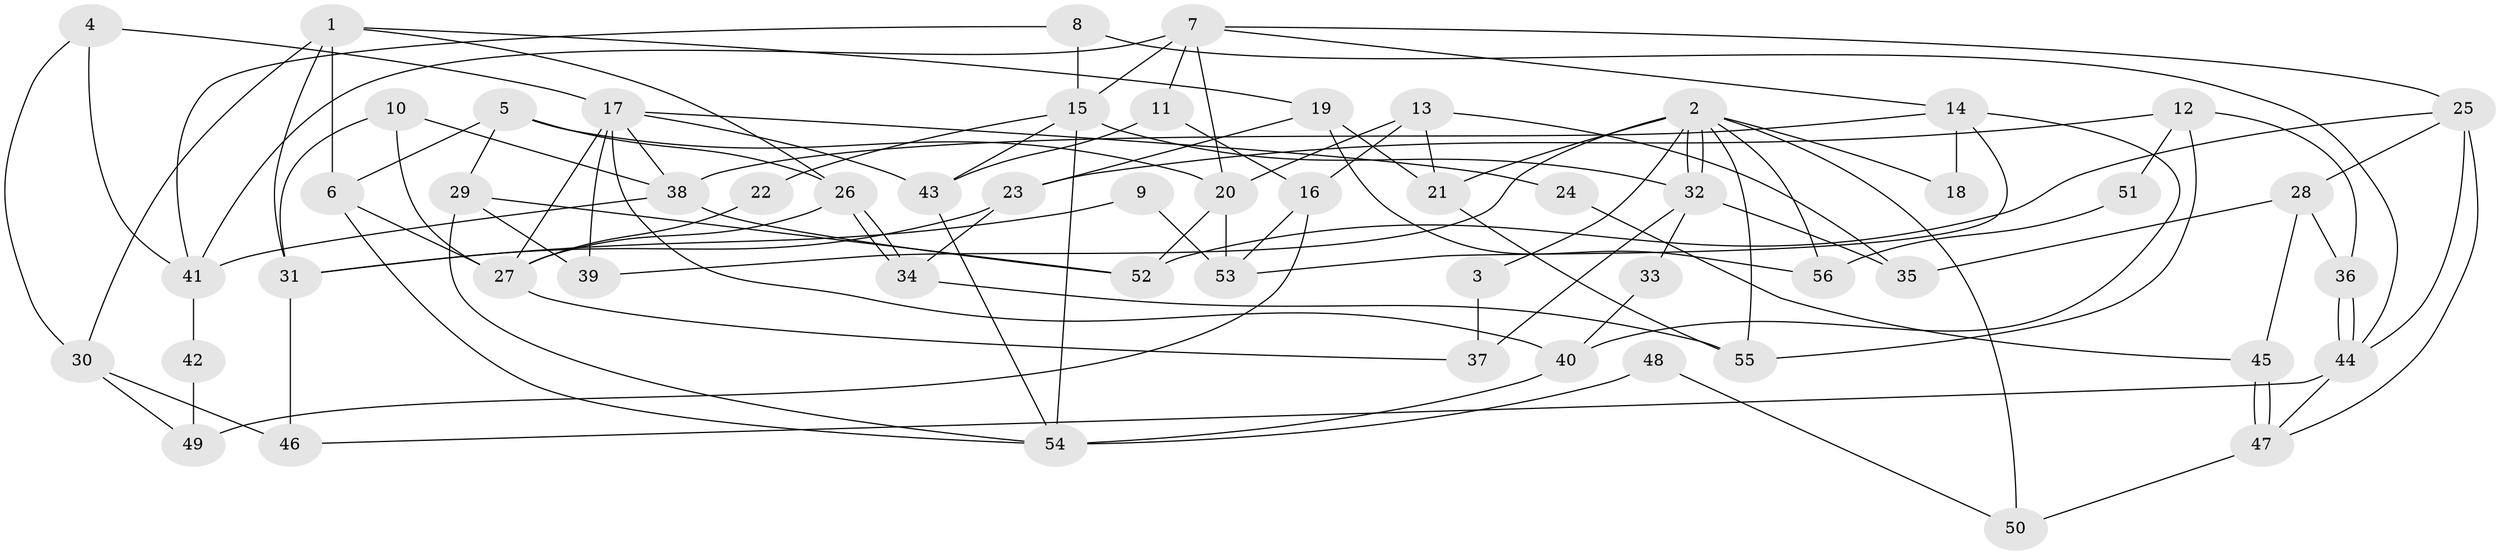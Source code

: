 // Generated by graph-tools (version 1.1) at 2025/11/02/27/25 16:11:21]
// undirected, 56 vertices, 112 edges
graph export_dot {
graph [start="1"]
  node [color=gray90,style=filled];
  1;
  2;
  3;
  4;
  5;
  6;
  7;
  8;
  9;
  10;
  11;
  12;
  13;
  14;
  15;
  16;
  17;
  18;
  19;
  20;
  21;
  22;
  23;
  24;
  25;
  26;
  27;
  28;
  29;
  30;
  31;
  32;
  33;
  34;
  35;
  36;
  37;
  38;
  39;
  40;
  41;
  42;
  43;
  44;
  45;
  46;
  47;
  48;
  49;
  50;
  51;
  52;
  53;
  54;
  55;
  56;
  1 -- 26;
  1 -- 6;
  1 -- 19;
  1 -- 30;
  1 -- 31;
  2 -- 32;
  2 -- 32;
  2 -- 21;
  2 -- 3;
  2 -- 18;
  2 -- 39;
  2 -- 50;
  2 -- 55;
  2 -- 56;
  3 -- 37;
  4 -- 30;
  4 -- 17;
  4 -- 41;
  5 -- 26;
  5 -- 6;
  5 -- 20;
  5 -- 29;
  6 -- 27;
  6 -- 54;
  7 -- 20;
  7 -- 41;
  7 -- 11;
  7 -- 14;
  7 -- 15;
  7 -- 25;
  8 -- 15;
  8 -- 44;
  8 -- 41;
  9 -- 31;
  9 -- 53;
  10 -- 31;
  10 -- 38;
  10 -- 27;
  11 -- 43;
  11 -- 16;
  12 -- 36;
  12 -- 23;
  12 -- 51;
  12 -- 55;
  13 -- 20;
  13 -- 16;
  13 -- 21;
  13 -- 35;
  14 -- 40;
  14 -- 18;
  14 -- 38;
  14 -- 53;
  15 -- 43;
  15 -- 22;
  15 -- 32;
  15 -- 54;
  16 -- 53;
  16 -- 49;
  17 -- 39;
  17 -- 38;
  17 -- 24;
  17 -- 27;
  17 -- 40;
  17 -- 43;
  19 -- 21;
  19 -- 23;
  19 -- 56;
  20 -- 52;
  20 -- 53;
  21 -- 55;
  22 -- 27;
  23 -- 34;
  23 -- 31;
  24 -- 45;
  25 -- 47;
  25 -- 28;
  25 -- 44;
  25 -- 52;
  26 -- 34;
  26 -- 34;
  26 -- 27;
  27 -- 37;
  28 -- 35;
  28 -- 36;
  28 -- 45;
  29 -- 52;
  29 -- 39;
  29 -- 54;
  30 -- 46;
  30 -- 49;
  31 -- 46;
  32 -- 33;
  32 -- 35;
  32 -- 37;
  33 -- 40;
  34 -- 55;
  36 -- 44;
  36 -- 44;
  38 -- 41;
  38 -- 52;
  40 -- 54;
  41 -- 42;
  42 -- 49;
  43 -- 54;
  44 -- 46;
  44 -- 47;
  45 -- 47;
  45 -- 47;
  47 -- 50;
  48 -- 54;
  48 -- 50;
  51 -- 56;
}
